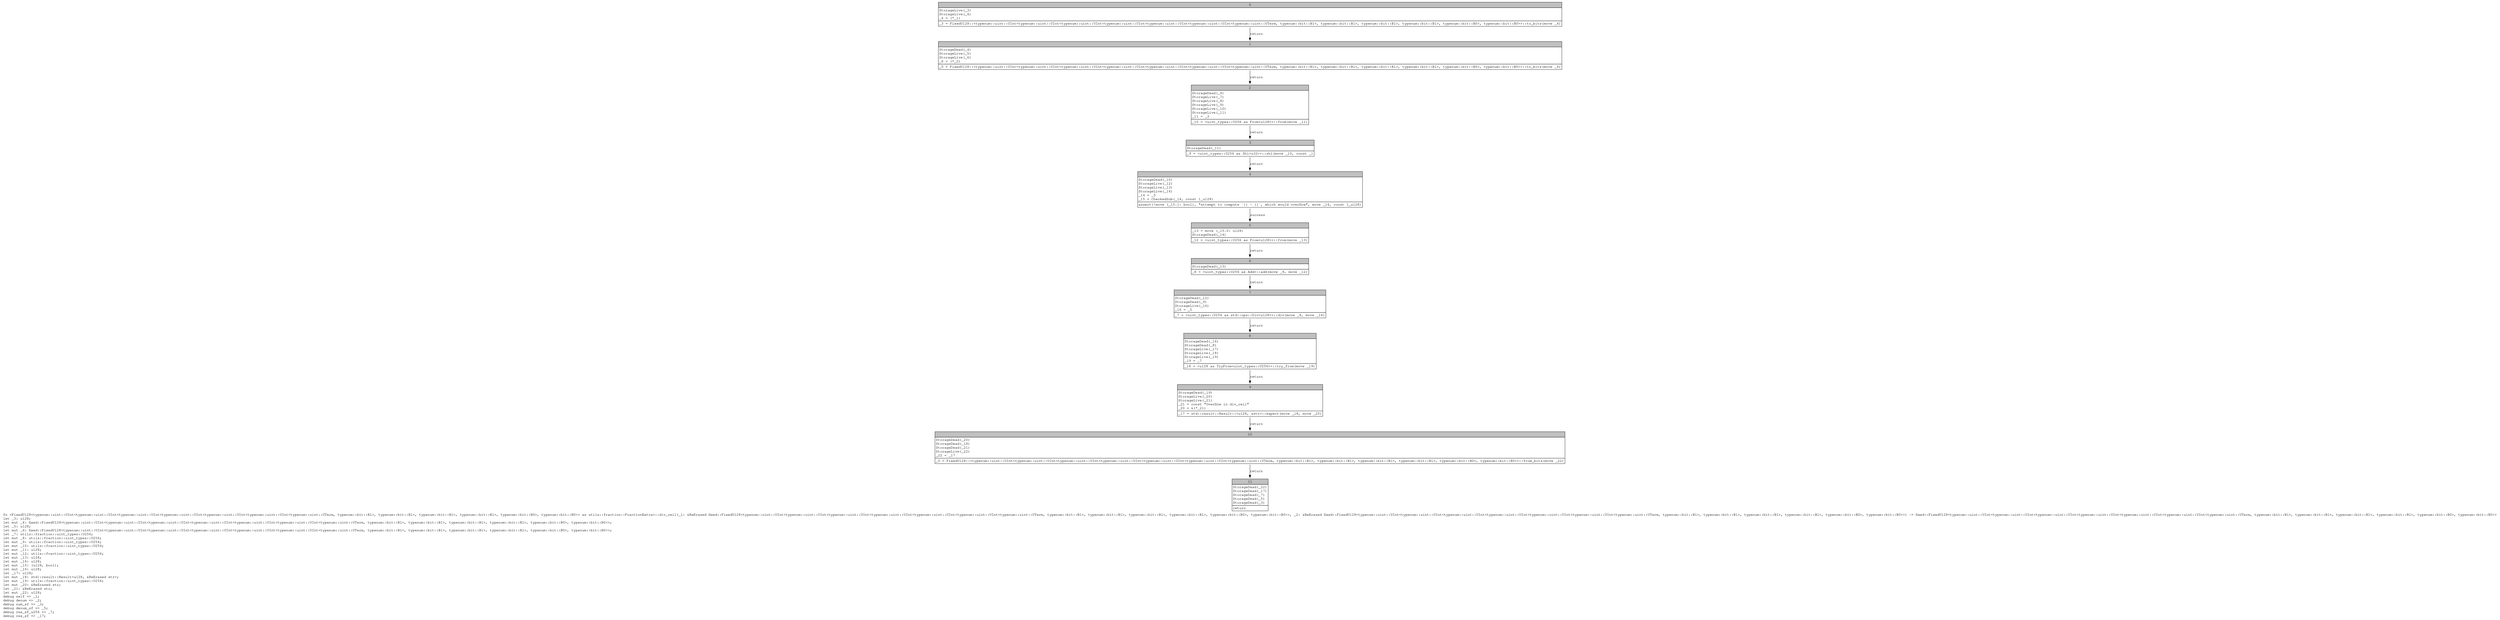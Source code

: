 digraph Mir_0_2392 {
    graph [fontname="Courier, monospace"];
    node [fontname="Courier, monospace"];
    edge [fontname="Courier, monospace"];
    label=<fn &lt;FixedU128&lt;typenum::uint::UInt&lt;typenum::uint::UInt&lt;typenum::uint::UInt&lt;typenum::uint::UInt&lt;typenum::uint::UInt&lt;typenum::uint::UInt&lt;typenum::uint::UTerm, typenum::bit::B1&gt;, typenum::bit::B1&gt;, typenum::bit::B1&gt;, typenum::bit::B1&gt;, typenum::bit::B0&gt;, typenum::bit::B0&gt;&gt; as utils::fraction::FractionExtra&gt;::div_ceil(_1: &amp;ReErased fixed::FixedU128&lt;typenum::uint::UInt&lt;typenum::uint::UInt&lt;typenum::uint::UInt&lt;typenum::uint::UInt&lt;typenum::uint::UInt&lt;typenum::uint::UInt&lt;typenum::uint::UTerm, typenum::bit::B1&gt;, typenum::bit::B1&gt;, typenum::bit::B1&gt;, typenum::bit::B1&gt;, typenum::bit::B0&gt;, typenum::bit::B0&gt;&gt;, _2: &amp;ReErased fixed::FixedU128&lt;typenum::uint::UInt&lt;typenum::uint::UInt&lt;typenum::uint::UInt&lt;typenum::uint::UInt&lt;typenum::uint::UInt&lt;typenum::uint::UInt&lt;typenum::uint::UTerm, typenum::bit::B1&gt;, typenum::bit::B1&gt;, typenum::bit::B1&gt;, typenum::bit::B1&gt;, typenum::bit::B0&gt;, typenum::bit::B0&gt;&gt;) -&gt; fixed::FixedU128&lt;typenum::uint::UInt&lt;typenum::uint::UInt&lt;typenum::uint::UInt&lt;typenum::uint::UInt&lt;typenum::uint::UInt&lt;typenum::uint::UInt&lt;typenum::uint::UTerm, typenum::bit::B1&gt;, typenum::bit::B1&gt;, typenum::bit::B1&gt;, typenum::bit::B1&gt;, typenum::bit::B0&gt;, typenum::bit::B0&gt;&gt;<br align="left"/>let _3: u128;<br align="left"/>let mut _4: fixed::FixedU128&lt;typenum::uint::UInt&lt;typenum::uint::UInt&lt;typenum::uint::UInt&lt;typenum::uint::UInt&lt;typenum::uint::UInt&lt;typenum::uint::UInt&lt;typenum::uint::UTerm, typenum::bit::B1&gt;, typenum::bit::B1&gt;, typenum::bit::B1&gt;, typenum::bit::B1&gt;, typenum::bit::B0&gt;, typenum::bit::B0&gt;&gt;;<br align="left"/>let _5: u128;<br align="left"/>let mut _6: fixed::FixedU128&lt;typenum::uint::UInt&lt;typenum::uint::UInt&lt;typenum::uint::UInt&lt;typenum::uint::UInt&lt;typenum::uint::UInt&lt;typenum::uint::UInt&lt;typenum::uint::UTerm, typenum::bit::B1&gt;, typenum::bit::B1&gt;, typenum::bit::B1&gt;, typenum::bit::B1&gt;, typenum::bit::B0&gt;, typenum::bit::B0&gt;&gt;;<br align="left"/>let _7: utils::fraction::uint_types::U256;<br align="left"/>let mut _8: utils::fraction::uint_types::U256;<br align="left"/>let mut _9: utils::fraction::uint_types::U256;<br align="left"/>let mut _10: utils::fraction::uint_types::U256;<br align="left"/>let mut _11: u128;<br align="left"/>let mut _12: utils::fraction::uint_types::U256;<br align="left"/>let mut _13: u128;<br align="left"/>let mut _14: u128;<br align="left"/>let mut _15: (u128, bool);<br align="left"/>let mut _16: u128;<br align="left"/>let _17: u128;<br align="left"/>let mut _18: std::result::Result&lt;u128, &amp;ReErased str&gt;;<br align="left"/>let mut _19: utils::fraction::uint_types::U256;<br align="left"/>let mut _20: &amp;ReErased str;<br align="left"/>let _21: &amp;ReErased str;<br align="left"/>let mut _22: u128;<br align="left"/>debug self =&gt; _1;<br align="left"/>debug denum =&gt; _2;<br align="left"/>debug num_sf =&gt; _3;<br align="left"/>debug denum_sf =&gt; _5;<br align="left"/>debug res_sf_u256 =&gt; _7;<br align="left"/>debug res_sf =&gt; _17;<br align="left"/>>;
    bb0__0_2392 [shape="none", label=<<table border="0" cellborder="1" cellspacing="0"><tr><td bgcolor="gray" align="center" colspan="1">0</td></tr><tr><td align="left" balign="left">StorageLive(_3)<br/>StorageLive(_4)<br/>_4 = (*_1)<br/></td></tr><tr><td align="left">_3 = FixedU128::&lt;typenum::uint::UInt&lt;typenum::uint::UInt&lt;typenum::uint::UInt&lt;typenum::uint::UInt&lt;typenum::uint::UInt&lt;typenum::uint::UInt&lt;typenum::uint::UTerm, typenum::bit::B1&gt;, typenum::bit::B1&gt;, typenum::bit::B1&gt;, typenum::bit::B1&gt;, typenum::bit::B0&gt;, typenum::bit::B0&gt;&gt;::to_bits(move _4)</td></tr></table>>];
    bb1__0_2392 [shape="none", label=<<table border="0" cellborder="1" cellspacing="0"><tr><td bgcolor="gray" align="center" colspan="1">1</td></tr><tr><td align="left" balign="left">StorageDead(_4)<br/>StorageLive(_5)<br/>StorageLive(_6)<br/>_6 = (*_2)<br/></td></tr><tr><td align="left">_5 = FixedU128::&lt;typenum::uint::UInt&lt;typenum::uint::UInt&lt;typenum::uint::UInt&lt;typenum::uint::UInt&lt;typenum::uint::UInt&lt;typenum::uint::UInt&lt;typenum::uint::UTerm, typenum::bit::B1&gt;, typenum::bit::B1&gt;, typenum::bit::B1&gt;, typenum::bit::B1&gt;, typenum::bit::B0&gt;, typenum::bit::B0&gt;&gt;::to_bits(move _6)</td></tr></table>>];
    bb2__0_2392 [shape="none", label=<<table border="0" cellborder="1" cellspacing="0"><tr><td bgcolor="gray" align="center" colspan="1">2</td></tr><tr><td align="left" balign="left">StorageDead(_6)<br/>StorageLive(_7)<br/>StorageLive(_8)<br/>StorageLive(_9)<br/>StorageLive(_10)<br/>StorageLive(_11)<br/>_11 = _3<br/></td></tr><tr><td align="left">_10 = &lt;uint_types::U256 as From&lt;u128&gt;&gt;::from(move _11)</td></tr></table>>];
    bb3__0_2392 [shape="none", label=<<table border="0" cellborder="1" cellspacing="0"><tr><td bgcolor="gray" align="center" colspan="1">3</td></tr><tr><td align="left" balign="left">StorageDead(_11)<br/></td></tr><tr><td align="left">_9 = &lt;uint_types::U256 as Shl&lt;u32&gt;&gt;::shl(move _10, const _)</td></tr></table>>];
    bb4__0_2392 [shape="none", label=<<table border="0" cellborder="1" cellspacing="0"><tr><td bgcolor="gray" align="center" colspan="1">4</td></tr><tr><td align="left" balign="left">StorageDead(_10)<br/>StorageLive(_12)<br/>StorageLive(_13)<br/>StorageLive(_14)<br/>_14 = _5<br/>_15 = CheckedSub(_14, const 1_u128)<br/></td></tr><tr><td align="left">assert(!move (_15.1: bool), &quot;attempt to compute `{} - {}`, which would overflow&quot;, move _14, const 1_u128)</td></tr></table>>];
    bb5__0_2392 [shape="none", label=<<table border="0" cellborder="1" cellspacing="0"><tr><td bgcolor="gray" align="center" colspan="1">5</td></tr><tr><td align="left" balign="left">_13 = move (_15.0: u128)<br/>StorageDead(_14)<br/></td></tr><tr><td align="left">_12 = &lt;uint_types::U256 as From&lt;u128&gt;&gt;::from(move _13)</td></tr></table>>];
    bb6__0_2392 [shape="none", label=<<table border="0" cellborder="1" cellspacing="0"><tr><td bgcolor="gray" align="center" colspan="1">6</td></tr><tr><td align="left" balign="left">StorageDead(_13)<br/></td></tr><tr><td align="left">_8 = &lt;uint_types::U256 as Add&gt;::add(move _9, move _12)</td></tr></table>>];
    bb7__0_2392 [shape="none", label=<<table border="0" cellborder="1" cellspacing="0"><tr><td bgcolor="gray" align="center" colspan="1">7</td></tr><tr><td align="left" balign="left">StorageDead(_12)<br/>StorageDead(_9)<br/>StorageLive(_16)<br/>_16 = _5<br/></td></tr><tr><td align="left">_7 = &lt;uint_types::U256 as std::ops::Div&lt;u128&gt;&gt;::div(move _8, move _16)</td></tr></table>>];
    bb8__0_2392 [shape="none", label=<<table border="0" cellborder="1" cellspacing="0"><tr><td bgcolor="gray" align="center" colspan="1">8</td></tr><tr><td align="left" balign="left">StorageDead(_16)<br/>StorageDead(_8)<br/>StorageLive(_17)<br/>StorageLive(_18)<br/>StorageLive(_19)<br/>_19 = _7<br/></td></tr><tr><td align="left">_18 = &lt;u128 as TryFrom&lt;uint_types::U256&gt;&gt;::try_from(move _19)</td></tr></table>>];
    bb9__0_2392 [shape="none", label=<<table border="0" cellborder="1" cellspacing="0"><tr><td bgcolor="gray" align="center" colspan="1">9</td></tr><tr><td align="left" balign="left">StorageDead(_19)<br/>StorageLive(_20)<br/>StorageLive(_21)<br/>_21 = const &quot;Overflow in div_ceil&quot;<br/>_20 = &amp;(*_21)<br/></td></tr><tr><td align="left">_17 = std::result::Result::&lt;u128, &amp;str&gt;::expect(move _18, move _20)</td></tr></table>>];
    bb10__0_2392 [shape="none", label=<<table border="0" cellborder="1" cellspacing="0"><tr><td bgcolor="gray" align="center" colspan="1">10</td></tr><tr><td align="left" balign="left">StorageDead(_20)<br/>StorageDead(_18)<br/>StorageDead(_21)<br/>StorageLive(_22)<br/>_22 = _17<br/></td></tr><tr><td align="left">_0 = FixedU128::&lt;typenum::uint::UInt&lt;typenum::uint::UInt&lt;typenum::uint::UInt&lt;typenum::uint::UInt&lt;typenum::uint::UInt&lt;typenum::uint::UInt&lt;typenum::uint::UTerm, typenum::bit::B1&gt;, typenum::bit::B1&gt;, typenum::bit::B1&gt;, typenum::bit::B1&gt;, typenum::bit::B0&gt;, typenum::bit::B0&gt;&gt;::from_bits(move _22)</td></tr></table>>];
    bb11__0_2392 [shape="none", label=<<table border="0" cellborder="1" cellspacing="0"><tr><td bgcolor="gray" align="center" colspan="1">11</td></tr><tr><td align="left" balign="left">StorageDead(_22)<br/>StorageDead(_17)<br/>StorageDead(_7)<br/>StorageDead(_5)<br/>StorageDead(_3)<br/></td></tr><tr><td align="left">return</td></tr></table>>];
    bb0__0_2392 -> bb1__0_2392 [label="return"];
    bb1__0_2392 -> bb2__0_2392 [label="return"];
    bb2__0_2392 -> bb3__0_2392 [label="return"];
    bb3__0_2392 -> bb4__0_2392 [label="return"];
    bb4__0_2392 -> bb5__0_2392 [label="success"];
    bb5__0_2392 -> bb6__0_2392 [label="return"];
    bb6__0_2392 -> bb7__0_2392 [label="return"];
    bb7__0_2392 -> bb8__0_2392 [label="return"];
    bb8__0_2392 -> bb9__0_2392 [label="return"];
    bb9__0_2392 -> bb10__0_2392 [label="return"];
    bb10__0_2392 -> bb11__0_2392 [label="return"];
}
